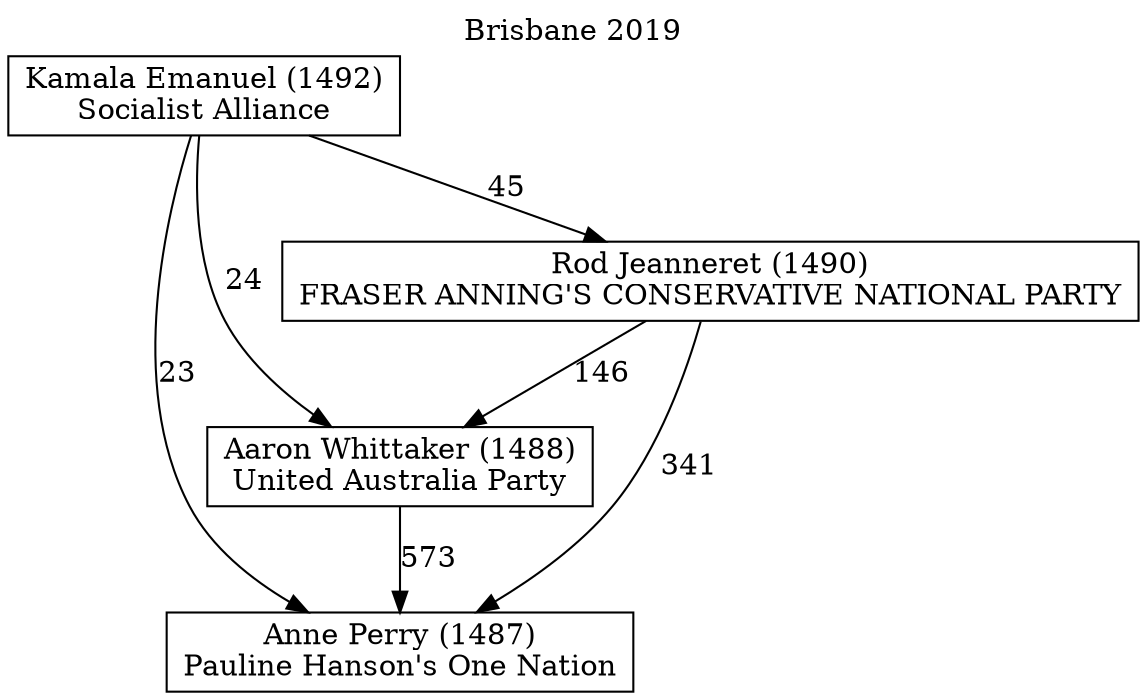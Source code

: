 // House preference flow
digraph "Anne Perry (1487)_Brisbane_2019" {
	graph [label="Brisbane 2019" labelloc=t mclimit=10]
	node [shape=box]
	"Anne Perry (1487)" [label="Anne Perry (1487)
Pauline Hanson's One Nation"]
	"Aaron Whittaker (1488)" [label="Aaron Whittaker (1488)
United Australia Party"]
	"Rod Jeanneret (1490)" [label="Rod Jeanneret (1490)
FRASER ANNING'S CONSERVATIVE NATIONAL PARTY"]
	"Kamala Emanuel (1492)" [label="Kamala Emanuel (1492)
Socialist Alliance"]
	"Aaron Whittaker (1488)" -> "Anne Perry (1487)" [label=573]
	"Rod Jeanneret (1490)" -> "Aaron Whittaker (1488)" [label=146]
	"Kamala Emanuel (1492)" -> "Rod Jeanneret (1490)" [label=45]
	"Rod Jeanneret (1490)" -> "Anne Perry (1487)" [label=341]
	"Kamala Emanuel (1492)" -> "Anne Perry (1487)" [label=23]
	"Kamala Emanuel (1492)" -> "Aaron Whittaker (1488)" [label=24]
}
